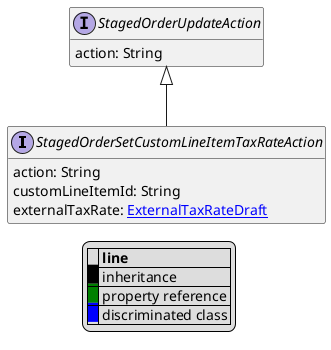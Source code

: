 @startuml

hide empty fields
hide empty methods
legend
|= |= line |
|<back:black>   </back>| inheritance |
|<back:green>   </back>| property reference |
|<back:blue>   </back>| discriminated class |
endlegend
interface StagedOrderSetCustomLineItemTaxRateAction [[StagedOrderSetCustomLineItemTaxRateAction.svg]] extends StagedOrderUpdateAction {
    action: String
    customLineItemId: String
    externalTaxRate: [[ExternalTaxRateDraft.svg ExternalTaxRateDraft]]
}
interface StagedOrderUpdateAction [[StagedOrderUpdateAction.svg]]  {
    action: String
}





@enduml

